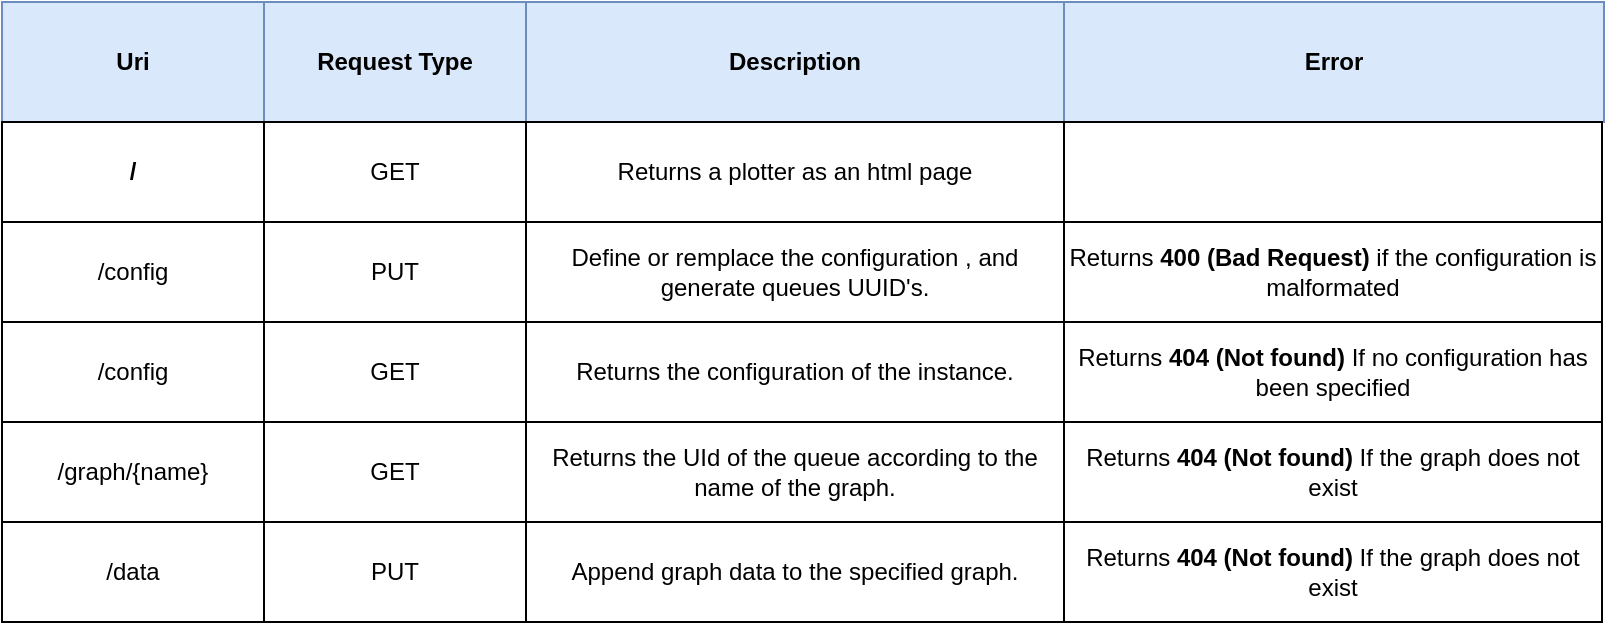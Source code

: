 <mxfile version="14.9.5" type="device"><diagram id="Vz6eLaEyQMSbTdmvbS2Z" name="Page-1"><mxGraphModel dx="1350" dy="752" grid="1" gridSize="10" guides="1" tooltips="1" connect="1" arrows="1" fold="1" page="1" pageScale="1" pageWidth="827" pageHeight="1169" math="0" shadow="0"><root><mxCell id="0"/><mxCell id="1" parent="0"/><mxCell id="qx9ktle6w1ZBRl1TtCar-1" value="Uri" style="whiteSpace=wrap;html=1;rounded=0;shadow=0;strokeWidth=1;fontFamily=Helvetica;fillColor=#dae8fc;strokeColor=#6c8ebf;fontStyle=1" parent="1" vertex="1"><mxGeometry x="119" y="180" width="131" height="60" as="geometry"/></mxCell><mxCell id="qx9ktle6w1ZBRl1TtCar-3" value="Request Type" style="whiteSpace=wrap;html=1;strokeWidth=1;fontFamily=Helvetica;fillColor=#dae8fc;strokeColor=#6c8ebf;fontStyle=1" parent="1" vertex="1"><mxGeometry x="250" y="180" width="131" height="60" as="geometry"/></mxCell><mxCell id="qx9ktle6w1ZBRl1TtCar-4" value="Description" style="whiteSpace=wrap;html=1;strokeWidth=1;fontFamily=Helvetica;fillColor=#dae8fc;strokeColor=#6c8ebf;fontStyle=1" parent="1" vertex="1"><mxGeometry x="381" y="180" width="269" height="60" as="geometry"/></mxCell><mxCell id="qx9ktle6w1ZBRl1TtCar-5" value="/" style="whiteSpace=wrap;html=1;fontFamily=Helvetica;fontStyle=1" parent="1" vertex="1"><mxGeometry x="119" y="240" width="131" height="50" as="geometry"/></mxCell><mxCell id="qx9ktle6w1ZBRl1TtCar-6" value="GET" style="whiteSpace=wrap;html=1;fontFamily=Helvetica;fontStyle=0" parent="1" vertex="1"><mxGeometry x="250" y="240" width="131" height="50" as="geometry"/></mxCell><mxCell id="qx9ktle6w1ZBRl1TtCar-7" value="&lt;span class=&quot;VIiyi&quot; style=&quot;font-size: 12px;&quot; lang=&quot;en&quot;&gt;&lt;span class=&quot;JLqJ4b ChMk0b&quot; style=&quot;font-size: 12px;&quot;&gt;&lt;span style=&quot;font-size: 12px;&quot;&gt;Returns a plotter as an html page&lt;/span&gt;&lt;/span&gt;&lt;/span&gt; " style="whiteSpace=wrap;html=1;fontFamily=Helvetica;fontSize=12;fontStyle=0" parent="1" vertex="1"><mxGeometry x="381" y="240" width="269" height="50" as="geometry"/></mxCell><mxCell id="qx9ktle6w1ZBRl1TtCar-9" value="/config" style="whiteSpace=wrap;html=1;fontFamily=Helvetica;fontStyle=0" parent="1" vertex="1"><mxGeometry x="119" y="290" width="131" height="50" as="geometry"/></mxCell><mxCell id="qx9ktle6w1ZBRl1TtCar-10" value="PUT" style="whiteSpace=wrap;html=1;fontFamily=Helvetica;fontStyle=0" parent="1" vertex="1"><mxGeometry x="250" y="290" width="131" height="50" as="geometry"/></mxCell><mxCell id="qx9ktle6w1ZBRl1TtCar-11" value="Define or remplace the configuration , and generate queues UUID's. " style="whiteSpace=wrap;html=1;fontFamily=Helvetica;fontSize=12;fontStyle=0" parent="1" vertex="1"><mxGeometry x="381" y="290" width="269" height="50" as="geometry"/></mxCell><mxCell id="qx9ktle6w1ZBRl1TtCar-12" value="/config" style="whiteSpace=wrap;html=1;fontFamily=Helvetica;fontStyle=0" parent="1" vertex="1"><mxGeometry x="119" y="340" width="131" height="50" as="geometry"/></mxCell><mxCell id="qx9ktle6w1ZBRl1TtCar-13" value="GET" style="whiteSpace=wrap;html=1;fontFamily=Helvetica;fontStyle=0" parent="1" vertex="1"><mxGeometry x="250" y="340" width="131" height="50" as="geometry"/></mxCell><mxCell id="qx9ktle6w1ZBRl1TtCar-14" value="&lt;font style=&quot;font-size: 12px&quot;&gt;Returns the configuration of the instance. &lt;br&gt;&lt;/font&gt;" style="whiteSpace=wrap;html=1;fontFamily=Helvetica;fontSize=10;fontStyle=0" parent="1" vertex="1"><mxGeometry x="381" y="340" width="269" height="50" as="geometry"/></mxCell><mxCell id="qx9ktle6w1ZBRl1TtCar-15" value="/graph/{name}" style="whiteSpace=wrap;html=1;fontFamily=Helvetica;fontStyle=0" parent="1" vertex="1"><mxGeometry x="119" y="390" width="131" height="50" as="geometry"/></mxCell><mxCell id="qx9ktle6w1ZBRl1TtCar-16" value="GET" style="whiteSpace=wrap;html=1;fontFamily=Helvetica;fontStyle=0" parent="1" vertex="1"><mxGeometry x="250" y="390" width="131" height="50" as="geometry"/></mxCell><mxCell id="qx9ktle6w1ZBRl1TtCar-17" value="&lt;span class=&quot;VIiyi&quot; style=&quot;font-size: 12px&quot; lang=&quot;en&quot;&gt;&lt;span class=&quot;JLqJ4b ChMk0b&quot; style=&quot;font-size: 12px&quot;&gt;&lt;span style=&quot;font-size: 12px&quot;&gt;Returns the UId of the queue according to the name of the graph&lt;/span&gt;&lt;/span&gt;&lt;/span&gt;. &lt;font style=&quot;font-size: 12px&quot;&gt; &lt;br&gt;&lt;/font&gt;" style="whiteSpace=wrap;html=1;fontFamily=Helvetica;fontSize=12;fontStyle=0" parent="1" vertex="1"><mxGeometry x="381" y="390" width="269" height="50" as="geometry"/></mxCell><mxCell id="1tfwtQdGCKNkRMvM9-gJ-1" value="/data" style="whiteSpace=wrap;html=1;fontFamily=Helvetica;fontStyle=0" vertex="1" parent="1"><mxGeometry x="119" y="440" width="131" height="50" as="geometry"/></mxCell><mxCell id="1tfwtQdGCKNkRMvM9-gJ-2" value="PUT" style="whiteSpace=wrap;html=1;fontFamily=Helvetica;fontStyle=0" vertex="1" parent="1"><mxGeometry x="250" y="440" width="131" height="50" as="geometry"/></mxCell><mxCell id="1tfwtQdGCKNkRMvM9-gJ-3" value="Append graph data to the specified graph." style="whiteSpace=wrap;html=1;fontFamily=Helvetica;fontSize=12;fontStyle=0" vertex="1" parent="1"><mxGeometry x="381" y="440" width="269" height="50" as="geometry"/></mxCell><mxCell id="1tfwtQdGCKNkRMvM9-gJ-5" value="Error" style="whiteSpace=wrap;html=1;strokeWidth=1;fontFamily=Helvetica;fillColor=#dae8fc;strokeColor=#6c8ebf;fontStyle=1" vertex="1" parent="1"><mxGeometry x="650" y="180" width="270" height="60" as="geometry"/></mxCell><mxCell id="1tfwtQdGCKNkRMvM9-gJ-6" value="" style="whiteSpace=wrap;html=1;fontFamily=Helvetica;fontSize=12;fontStyle=0" vertex="1" parent="1"><mxGeometry x="650" y="240" width="269" height="50" as="geometry"/></mxCell><mxCell id="1tfwtQdGCKNkRMvM9-gJ-7" value="Returns &lt;b&gt;400&lt;/b&gt; &lt;b&gt;(Bad Request)&lt;/b&gt; if the configuration is malformated" style="whiteSpace=wrap;html=1;fontFamily=Helvetica;fontSize=12;fontStyle=0" vertex="1" parent="1"><mxGeometry x="650" y="290" width="269" height="50" as="geometry"/></mxCell><mxCell id="1tfwtQdGCKNkRMvM9-gJ-8" value="&lt;font style=&quot;font-size: 12px;&quot;&gt;Returns &lt;b style=&quot;font-size: 12px;&quot;&gt;404 (Not found)&lt;/b&gt; &lt;span class=&quot;VIiyi&quot; style=&quot;font-size: 12px;&quot; lang=&quot;en&quot;&gt;&lt;span class=&quot;JLqJ4b ChMk0b&quot; style=&quot;font-size: 12px;&quot;&gt;&lt;span style=&quot;font-size: 12px;&quot;&gt;If no configuration has been specified&lt;/span&gt;&lt;/span&gt;&lt;/span&gt;&lt;/font&gt; " style="whiteSpace=wrap;html=1;fontFamily=Helvetica;fontSize=12;fontStyle=0" vertex="1" parent="1"><mxGeometry x="650" y="340" width="269" height="50" as="geometry"/></mxCell><mxCell id="1tfwtQdGCKNkRMvM9-gJ-9" value="&lt;font style=&quot;font-size: 12px&quot;&gt;Returns &lt;b&gt;404 (Not found)&lt;/b&gt; &lt;span class=&quot;VIiyi&quot; lang=&quot;en&quot;&gt;&lt;span class=&quot;JLqJ4b ChMk0b&quot;&gt;&lt;span&gt;&lt;/span&gt;&lt;/span&gt;&lt;/span&gt;&lt;/font&gt;&lt;font style=&quot;font-size: 12px&quot;&gt;&lt;span class=&quot;VIiyi&quot; lang=&quot;en&quot;&gt;&lt;span class=&quot;JLqJ4b ChMk0b&quot;&gt;&lt;span&gt;If the graph does not exist&lt;/span&gt;&lt;/span&gt;&lt;/span&gt;&lt;/font&gt;  " style="whiteSpace=wrap;html=1;fontFamily=Helvetica;fontSize=10;fontStyle=0" vertex="1" parent="1"><mxGeometry x="650" y="390" width="269" height="50" as="geometry"/></mxCell><mxCell id="1tfwtQdGCKNkRMvM9-gJ-10" value="&lt;font style=&quot;font-size: 12px&quot;&gt;Returns &lt;b&gt;404 (Not found)&lt;/b&gt; &lt;span class=&quot;VIiyi&quot; lang=&quot;en&quot;&gt;&lt;span class=&quot;JLqJ4b ChMk0b&quot;&gt;&lt;span&gt;&lt;/span&gt;&lt;/span&gt;&lt;/span&gt;&lt;/font&gt;&lt;font style=&quot;font-size: 12px&quot;&gt;&lt;span class=&quot;VIiyi&quot; lang=&quot;en&quot;&gt;&lt;span class=&quot;JLqJ4b ChMk0b&quot;&gt;&lt;span&gt;If the graph does not exist&lt;/span&gt;&lt;/span&gt;&lt;/span&gt;&lt;/font&gt;  " style="whiteSpace=wrap;html=1;fontFamily=Helvetica;fontSize=10;fontStyle=0" vertex="1" parent="1"><mxGeometry x="650" y="440" width="269" height="50" as="geometry"/></mxCell></root></mxGraphModel></diagram></mxfile>